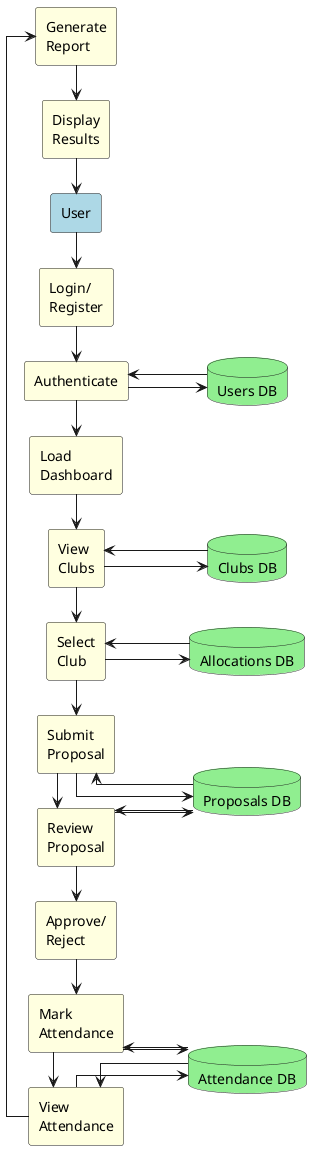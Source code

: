 @startuml Club Management System Data Flow Diagram

left to right direction
skinparam linetype ortho

' Row 1 - External Entity and Authentication
rectangle "User" as User #lightblue
rectangle "Login/\nRegister" as Login #lightyellow
rectangle "Authenticate" as Auth #lightyellow
rectangle "Load\nDashboard" as Dashboard #lightyellow
rectangle "View\nClubs" as ViewClubs #lightyellow
rectangle "Select\nClub" as SelectClub #lightyellow
rectangle "Submit\nProposal" as SubmitProposal #lightyellow
rectangle "Review\nProposal" as ReviewProposal #lightyellow
rectangle "Approve/\nReject" as Approve #lightyellow
rectangle "Mark\nAttendance" as MarkAtt #lightyellow
rectangle "View\nAttendance" as ViewAtt #lightyellow
rectangle "Generate\nReport" as Report #lightyellow
rectangle "Display\nResults" as Display #lightyellow

' Row 2 - Databases
database "Users DB" as UserDB #lightgreen
database "Clubs DB" as ClubDB #lightgreen
database "Allocations DB" as AllocDB #lightgreen
database "Proposals DB" as ProposalDB #lightgreen
database "Attendance DB" as AttDB #lightgreen

' Horizontal Flow
User -right-> Login
Login -right-> Auth
Auth -right-> Dashboard
Dashboard -right-> ViewClubs
ViewClubs -right-> SelectClub
SelectClub -right-> SubmitProposal
SubmitProposal -right-> ReviewProposal
ReviewProposal -right-> Approve
Approve -right-> MarkAtt
MarkAtt -right-> ViewAtt
ViewAtt -right-> Report
Report -right-> Display
Display -right-> User

' Database Connections
Auth -down-> UserDB
UserDB -up-> Auth
ViewClubs -down-> ClubDB
ClubDB -up-> ViewClubs
SelectClub -down-> AllocDB
AllocDB -up-> SelectClub
SubmitProposal -down-> ProposalDB
ProposalDB -up-> SubmitProposal
ReviewProposal -down-> ProposalDB
ProposalDB -up-> ReviewProposal
MarkAtt -down-> AttDB
AttDB -up-> MarkAtt
ViewAtt -down-> AttDB
AttDB -up-> ViewAtt

@enduml
